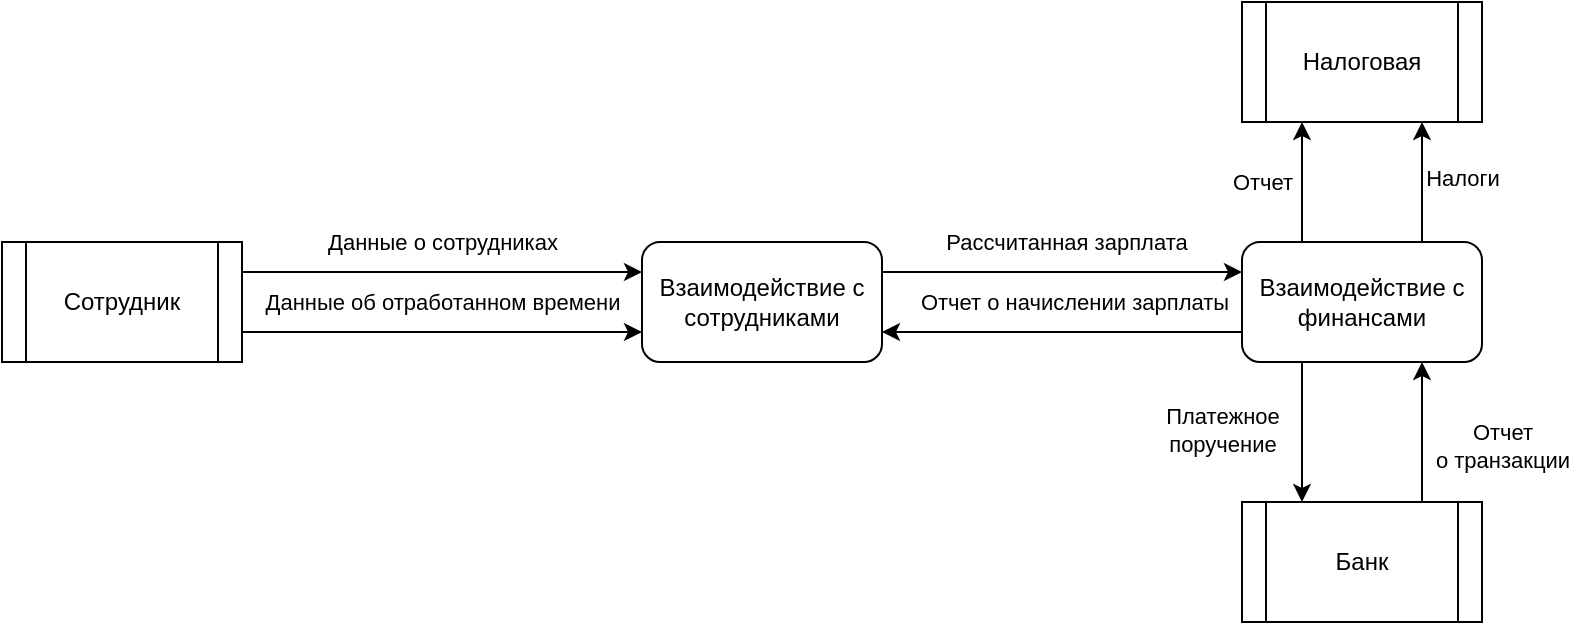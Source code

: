 <mxfile version="24.7.17">
  <diagram name="Page-1" id="oDCA6lkMgo0uuwLFi1xb">
    <mxGraphModel dx="1098" dy="820" grid="1" gridSize="10" guides="1" tooltips="1" connect="1" arrows="1" fold="1" page="1" pageScale="1" pageWidth="850" pageHeight="1100" math="0" shadow="0">
      <root>
        <mxCell id="0" />
        <mxCell id="1" parent="0" />
        <mxCell id="_GKms7GCJS67rccbRAV9-1" value="Сотрудник" style="shape=process;whiteSpace=wrap;html=1;backgroundOutline=1;" parent="1" vertex="1">
          <mxGeometry x="30" y="140" width="120" height="60" as="geometry" />
        </mxCell>
        <mxCell id="_GKms7GCJS67rccbRAV9-2" value="Взаимодействие с сотрудниками" style="rounded=1;whiteSpace=wrap;html=1;" parent="1" vertex="1">
          <mxGeometry x="350" y="140" width="120" height="60" as="geometry" />
        </mxCell>
        <mxCell id="_GKms7GCJS67rccbRAV9-3" value="Взаимодействие с финансами" style="rounded=1;whiteSpace=wrap;html=1;" parent="1" vertex="1">
          <mxGeometry x="650" y="140" width="120" height="60" as="geometry" />
        </mxCell>
        <mxCell id="_GKms7GCJS67rccbRAV9-4" value="Налоговая" style="shape=process;whiteSpace=wrap;html=1;backgroundOutline=1;" parent="1" vertex="1">
          <mxGeometry x="650" y="20" width="120" height="60" as="geometry" />
        </mxCell>
        <mxCell id="_GKms7GCJS67rccbRAV9-5" value="Банк" style="shape=process;whiteSpace=wrap;html=1;backgroundOutline=1;" parent="1" vertex="1">
          <mxGeometry x="650" y="270" width="120" height="60" as="geometry" />
        </mxCell>
        <mxCell id="_GKms7GCJS67rccbRAV9-6" value="" style="endArrow=classic;html=1;rounded=0;exitX=1;exitY=0.25;exitDx=0;exitDy=0;entryX=0;entryY=0.25;entryDx=0;entryDy=0;" parent="1" source="_GKms7GCJS67rccbRAV9-1" target="_GKms7GCJS67rccbRAV9-2" edge="1">
          <mxGeometry width="50" height="50" relative="1" as="geometry">
            <mxPoint x="210" y="170" as="sourcePoint" />
            <mxPoint x="260" y="120" as="targetPoint" />
          </mxGeometry>
        </mxCell>
        <mxCell id="_GKms7GCJS67rccbRAV9-7" value="Данные о сотрудниках" style="edgeLabel;html=1;align=center;verticalAlign=middle;resizable=0;points=[];" parent="_GKms7GCJS67rccbRAV9-6" vertex="1" connectable="0">
          <mxGeometry x="0.058" y="3" relative="1" as="geometry">
            <mxPoint x="-6" y="-12" as="offset" />
          </mxGeometry>
        </mxCell>
        <mxCell id="_GKms7GCJS67rccbRAV9-8" value="" style="endArrow=classic;html=1;rounded=0;exitX=1;exitY=0.75;exitDx=0;exitDy=0;entryX=0;entryY=0.75;entryDx=0;entryDy=0;" parent="1" source="_GKms7GCJS67rccbRAV9-1" target="_GKms7GCJS67rccbRAV9-2" edge="1">
          <mxGeometry width="50" height="50" relative="1" as="geometry">
            <mxPoint x="190" y="230" as="sourcePoint" />
            <mxPoint x="240" y="180" as="targetPoint" />
          </mxGeometry>
        </mxCell>
        <mxCell id="_GKms7GCJS67rccbRAV9-9" value="Данные об отработанном времени" style="edgeLabel;html=1;align=center;verticalAlign=middle;resizable=0;points=[];" parent="_GKms7GCJS67rccbRAV9-8" vertex="1" connectable="0">
          <mxGeometry x="-0.2" relative="1" as="geometry">
            <mxPoint x="20" y="-15" as="offset" />
          </mxGeometry>
        </mxCell>
        <mxCell id="_GKms7GCJS67rccbRAV9-10" value="" style="endArrow=classic;html=1;rounded=0;exitX=1;exitY=0.25;exitDx=0;exitDy=0;entryX=0;entryY=0.25;entryDx=0;entryDy=0;" parent="1" source="_GKms7GCJS67rccbRAV9-2" target="_GKms7GCJS67rccbRAV9-3" edge="1">
          <mxGeometry width="50" height="50" relative="1" as="geometry">
            <mxPoint x="490" y="250" as="sourcePoint" />
            <mxPoint x="540" y="200" as="targetPoint" />
          </mxGeometry>
        </mxCell>
        <mxCell id="_GKms7GCJS67rccbRAV9-11" value="Рассчитанная зарплата" style="edgeLabel;html=1;align=center;verticalAlign=middle;resizable=0;points=[];" parent="_GKms7GCJS67rccbRAV9-10" vertex="1" connectable="0">
          <mxGeometry x="-0.2" y="-4" relative="1" as="geometry">
            <mxPoint x="20" y="-19" as="offset" />
          </mxGeometry>
        </mxCell>
        <mxCell id="_GKms7GCJS67rccbRAV9-12" value="" style="endArrow=classic;html=1;rounded=0;exitX=0;exitY=0.75;exitDx=0;exitDy=0;entryX=1;entryY=0.75;entryDx=0;entryDy=0;" parent="1" source="_GKms7GCJS67rccbRAV9-3" target="_GKms7GCJS67rccbRAV9-2" edge="1">
          <mxGeometry width="50" height="50" relative="1" as="geometry">
            <mxPoint x="400" y="330" as="sourcePoint" />
            <mxPoint x="450" y="280" as="targetPoint" />
          </mxGeometry>
        </mxCell>
        <mxCell id="_GKms7GCJS67rccbRAV9-13" value="Отчет о начислении зарплаты" style="edgeLabel;html=1;align=center;verticalAlign=middle;resizable=0;points=[];" parent="_GKms7GCJS67rccbRAV9-12" vertex="1" connectable="0">
          <mxGeometry x="0.107" y="1" relative="1" as="geometry">
            <mxPoint x="15" y="-16" as="offset" />
          </mxGeometry>
        </mxCell>
        <mxCell id="_GKms7GCJS67rccbRAV9-14" value="" style="endArrow=classic;html=1;rounded=0;exitX=0.25;exitY=1;exitDx=0;exitDy=0;entryX=0.25;entryY=0;entryDx=0;entryDy=0;" parent="1" source="_GKms7GCJS67rccbRAV9-3" target="_GKms7GCJS67rccbRAV9-5" edge="1">
          <mxGeometry width="50" height="50" relative="1" as="geometry">
            <mxPoint x="340" y="320" as="sourcePoint" />
            <mxPoint x="390" y="270" as="targetPoint" />
          </mxGeometry>
        </mxCell>
        <mxCell id="_GKms7GCJS67rccbRAV9-15" value="Платежное&lt;br&gt;поручение" style="edgeLabel;html=1;align=center;verticalAlign=middle;resizable=0;points=[];" parent="_GKms7GCJS67rccbRAV9-14" vertex="1" connectable="0">
          <mxGeometry x="-0.022" y="3" relative="1" as="geometry">
            <mxPoint x="-43" as="offset" />
          </mxGeometry>
        </mxCell>
        <mxCell id="_GKms7GCJS67rccbRAV9-16" value="" style="endArrow=classic;html=1;rounded=0;exitX=0.75;exitY=0;exitDx=0;exitDy=0;entryX=0.75;entryY=1;entryDx=0;entryDy=0;" parent="1" source="_GKms7GCJS67rccbRAV9-5" target="_GKms7GCJS67rccbRAV9-3" edge="1">
          <mxGeometry width="50" height="50" relative="1" as="geometry">
            <mxPoint x="750" y="290" as="sourcePoint" />
            <mxPoint x="800" y="240" as="targetPoint" />
          </mxGeometry>
        </mxCell>
        <mxCell id="_GKms7GCJS67rccbRAV9-17" value="Отчет &lt;br&gt;о транзакции" style="edgeLabel;html=1;align=center;verticalAlign=middle;resizable=0;points=[];" parent="_GKms7GCJS67rccbRAV9-16" vertex="1" connectable="0">
          <mxGeometry x="-0.2" y="-4" relative="1" as="geometry">
            <mxPoint x="36" as="offset" />
          </mxGeometry>
        </mxCell>
        <mxCell id="_GKms7GCJS67rccbRAV9-18" value="" style="endArrow=classic;html=1;rounded=0;entryX=0.25;entryY=1;entryDx=0;entryDy=0;exitX=0.25;exitY=0;exitDx=0;exitDy=0;" parent="1" source="_GKms7GCJS67rccbRAV9-3" target="_GKms7GCJS67rccbRAV9-4" edge="1">
          <mxGeometry width="50" height="50" relative="1" as="geometry">
            <mxPoint x="520" y="330" as="sourcePoint" />
            <mxPoint x="570" y="280" as="targetPoint" />
          </mxGeometry>
        </mxCell>
        <mxCell id="_GKms7GCJS67rccbRAV9-19" value="Отчет" style="edgeLabel;html=1;align=center;verticalAlign=middle;resizable=0;points=[];" parent="_GKms7GCJS67rccbRAV9-18" vertex="1" connectable="0">
          <mxGeometry x="0.1" relative="1" as="geometry">
            <mxPoint x="-20" y="3" as="offset" />
          </mxGeometry>
        </mxCell>
        <mxCell id="_GKms7GCJS67rccbRAV9-20" value="" style="endArrow=classic;html=1;rounded=0;exitX=0.75;exitY=0;exitDx=0;exitDy=0;entryX=0.75;entryY=1;entryDx=0;entryDy=0;" parent="1" source="_GKms7GCJS67rccbRAV9-3" target="_GKms7GCJS67rccbRAV9-4" edge="1">
          <mxGeometry width="50" height="50" relative="1" as="geometry">
            <mxPoint x="820" y="140" as="sourcePoint" />
            <mxPoint x="870" y="90" as="targetPoint" />
          </mxGeometry>
        </mxCell>
        <mxCell id="_GKms7GCJS67rccbRAV9-21" value="Налоги" style="edgeLabel;html=1;align=center;verticalAlign=middle;resizable=0;points=[];" parent="_GKms7GCJS67rccbRAV9-20" vertex="1" connectable="0">
          <mxGeometry x="0.067" relative="1" as="geometry">
            <mxPoint x="20" as="offset" />
          </mxGeometry>
        </mxCell>
      </root>
    </mxGraphModel>
  </diagram>
</mxfile>
